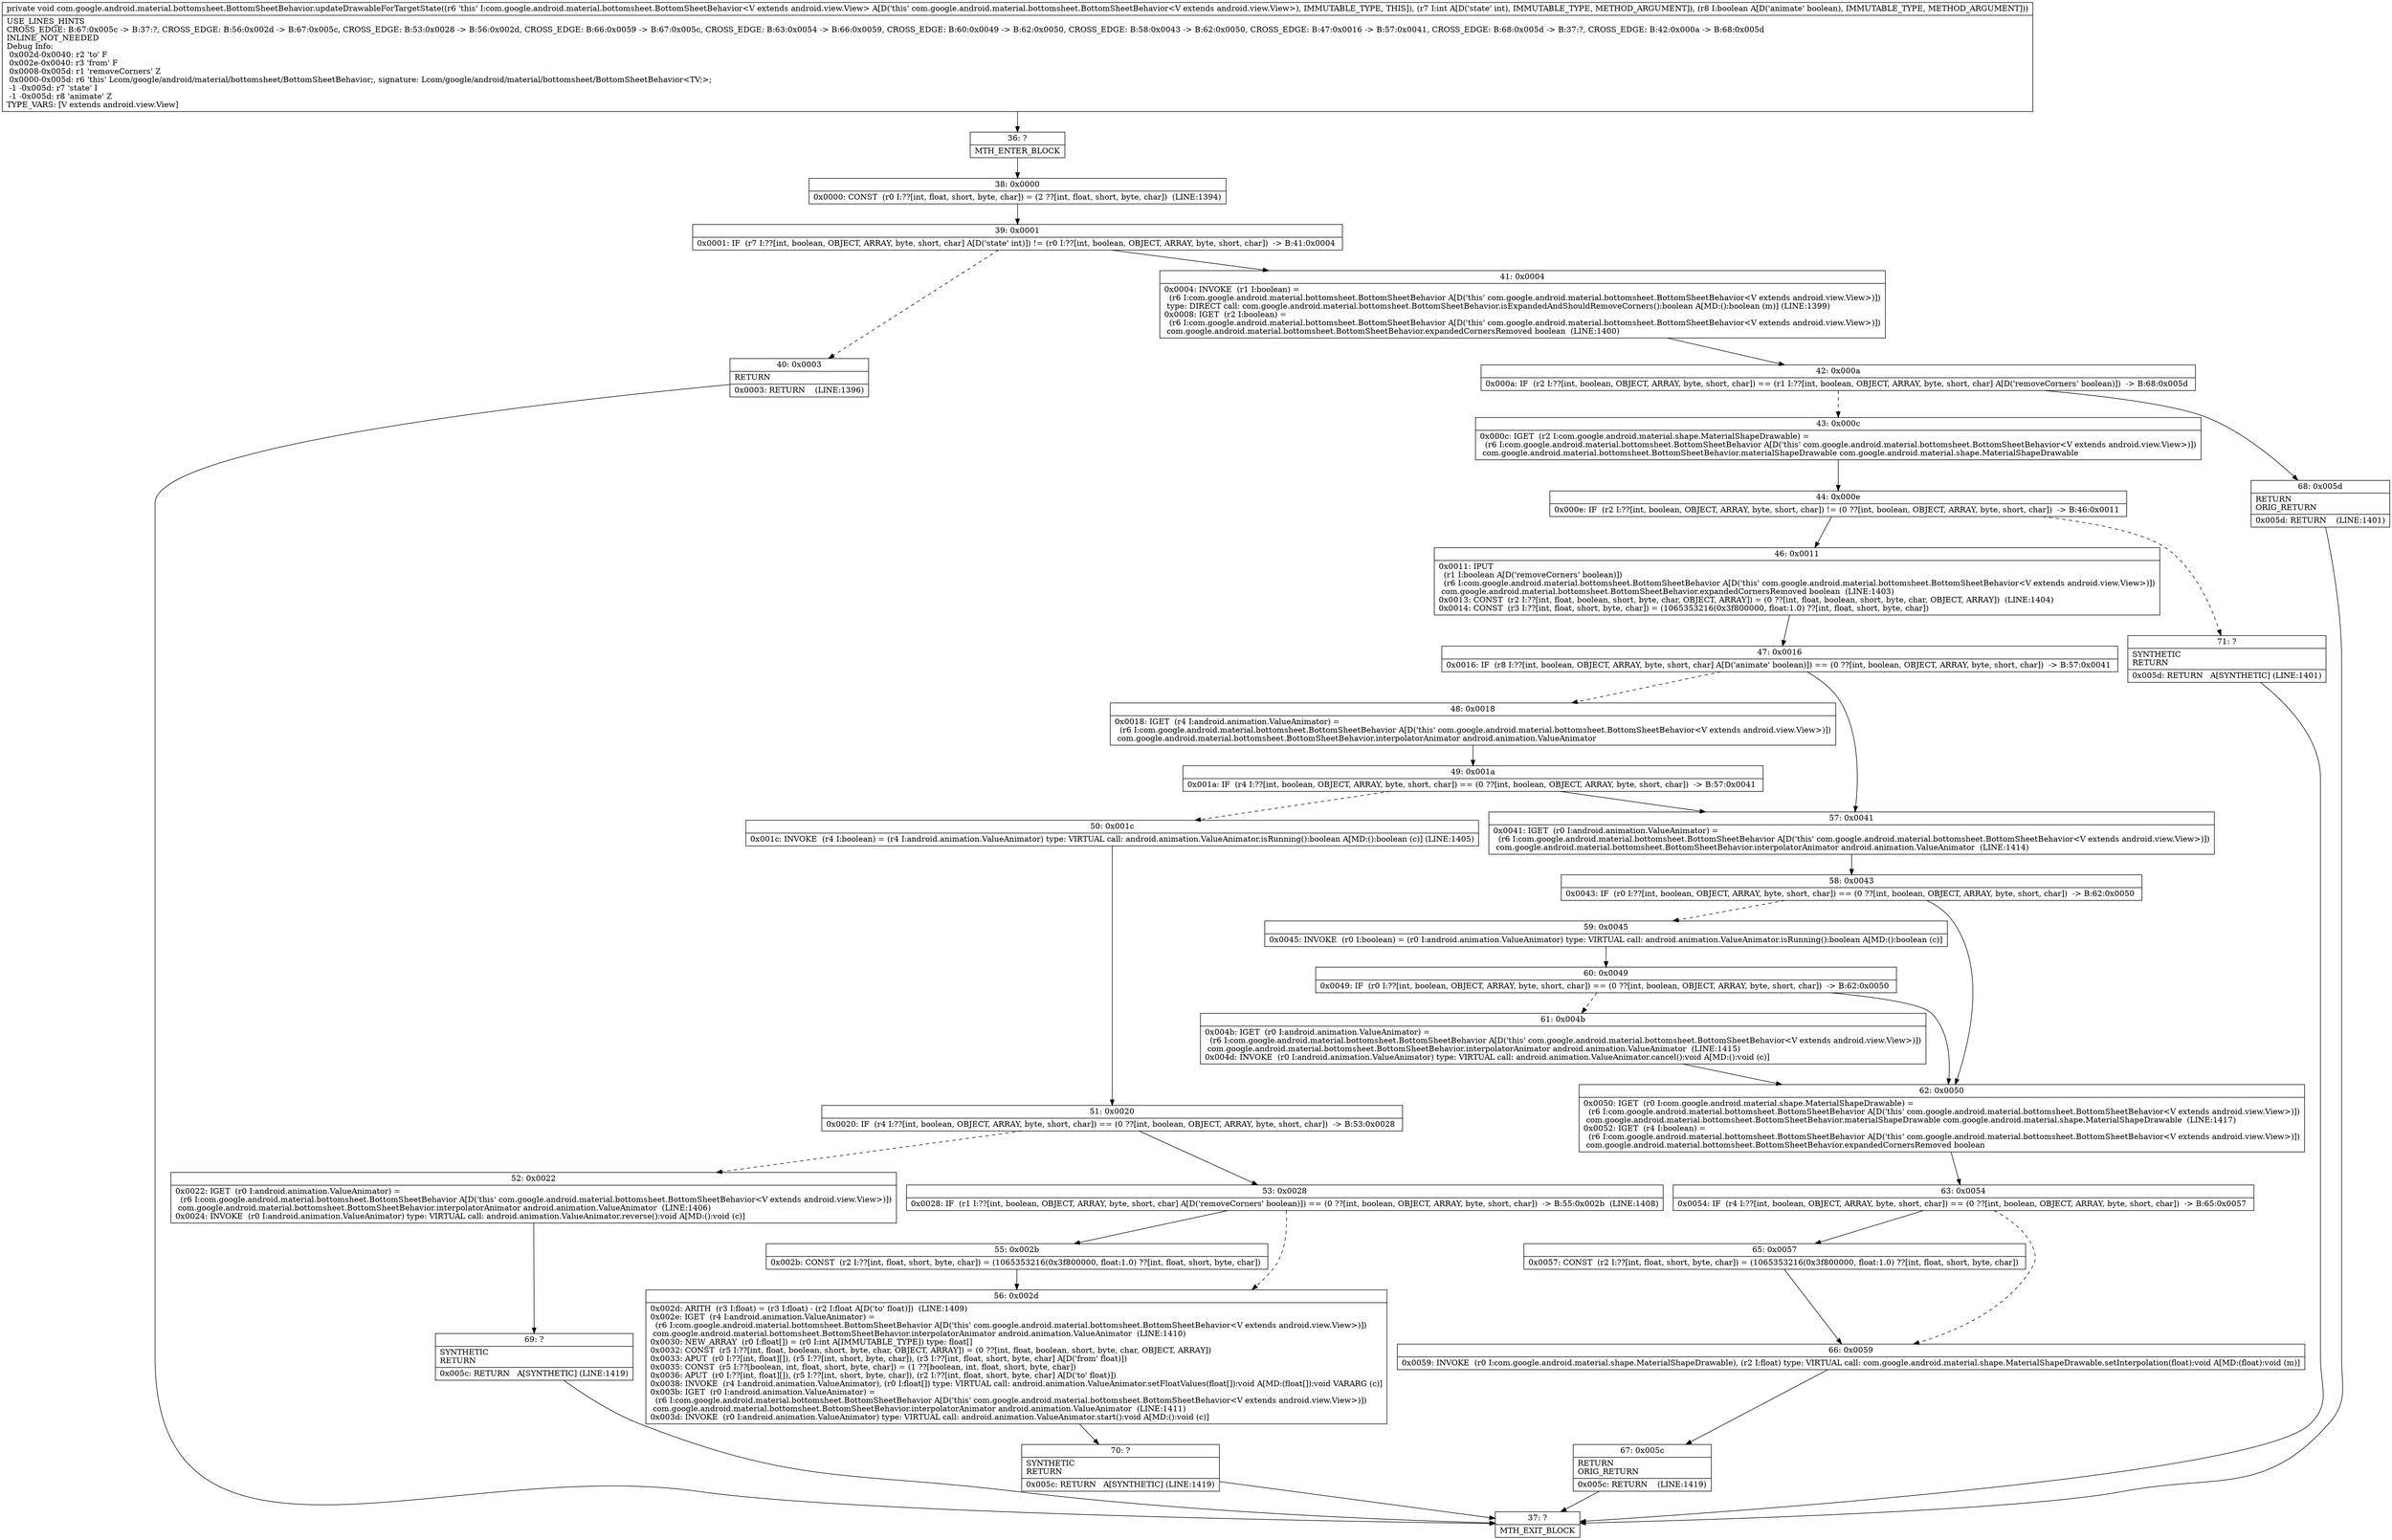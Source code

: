 digraph "CFG forcom.google.android.material.bottomsheet.BottomSheetBehavior.updateDrawableForTargetState(IZ)V" {
Node_36 [shape=record,label="{36\:\ ?|MTH_ENTER_BLOCK\l}"];
Node_38 [shape=record,label="{38\:\ 0x0000|0x0000: CONST  (r0 I:??[int, float, short, byte, char]) = (2 ??[int, float, short, byte, char])  (LINE:1394)\l}"];
Node_39 [shape=record,label="{39\:\ 0x0001|0x0001: IF  (r7 I:??[int, boolean, OBJECT, ARRAY, byte, short, char] A[D('state' int)]) != (r0 I:??[int, boolean, OBJECT, ARRAY, byte, short, char])  \-\> B:41:0x0004 \l}"];
Node_40 [shape=record,label="{40\:\ 0x0003|RETURN\l|0x0003: RETURN    (LINE:1396)\l}"];
Node_37 [shape=record,label="{37\:\ ?|MTH_EXIT_BLOCK\l}"];
Node_41 [shape=record,label="{41\:\ 0x0004|0x0004: INVOKE  (r1 I:boolean) = \l  (r6 I:com.google.android.material.bottomsheet.BottomSheetBehavior A[D('this' com.google.android.material.bottomsheet.BottomSheetBehavior\<V extends android.view.View\>)])\l type: DIRECT call: com.google.android.material.bottomsheet.BottomSheetBehavior.isExpandedAndShouldRemoveCorners():boolean A[MD:():boolean (m)] (LINE:1399)\l0x0008: IGET  (r2 I:boolean) = \l  (r6 I:com.google.android.material.bottomsheet.BottomSheetBehavior A[D('this' com.google.android.material.bottomsheet.BottomSheetBehavior\<V extends android.view.View\>)])\l com.google.android.material.bottomsheet.BottomSheetBehavior.expandedCornersRemoved boolean  (LINE:1400)\l}"];
Node_42 [shape=record,label="{42\:\ 0x000a|0x000a: IF  (r2 I:??[int, boolean, OBJECT, ARRAY, byte, short, char]) == (r1 I:??[int, boolean, OBJECT, ARRAY, byte, short, char] A[D('removeCorners' boolean)])  \-\> B:68:0x005d \l}"];
Node_43 [shape=record,label="{43\:\ 0x000c|0x000c: IGET  (r2 I:com.google.android.material.shape.MaterialShapeDrawable) = \l  (r6 I:com.google.android.material.bottomsheet.BottomSheetBehavior A[D('this' com.google.android.material.bottomsheet.BottomSheetBehavior\<V extends android.view.View\>)])\l com.google.android.material.bottomsheet.BottomSheetBehavior.materialShapeDrawable com.google.android.material.shape.MaterialShapeDrawable \l}"];
Node_44 [shape=record,label="{44\:\ 0x000e|0x000e: IF  (r2 I:??[int, boolean, OBJECT, ARRAY, byte, short, char]) != (0 ??[int, boolean, OBJECT, ARRAY, byte, short, char])  \-\> B:46:0x0011 \l}"];
Node_46 [shape=record,label="{46\:\ 0x0011|0x0011: IPUT  \l  (r1 I:boolean A[D('removeCorners' boolean)])\l  (r6 I:com.google.android.material.bottomsheet.BottomSheetBehavior A[D('this' com.google.android.material.bottomsheet.BottomSheetBehavior\<V extends android.view.View\>)])\l com.google.android.material.bottomsheet.BottomSheetBehavior.expandedCornersRemoved boolean  (LINE:1403)\l0x0013: CONST  (r2 I:??[int, float, boolean, short, byte, char, OBJECT, ARRAY]) = (0 ??[int, float, boolean, short, byte, char, OBJECT, ARRAY])  (LINE:1404)\l0x0014: CONST  (r3 I:??[int, float, short, byte, char]) = (1065353216(0x3f800000, float:1.0) ??[int, float, short, byte, char]) \l}"];
Node_47 [shape=record,label="{47\:\ 0x0016|0x0016: IF  (r8 I:??[int, boolean, OBJECT, ARRAY, byte, short, char] A[D('animate' boolean)]) == (0 ??[int, boolean, OBJECT, ARRAY, byte, short, char])  \-\> B:57:0x0041 \l}"];
Node_48 [shape=record,label="{48\:\ 0x0018|0x0018: IGET  (r4 I:android.animation.ValueAnimator) = \l  (r6 I:com.google.android.material.bottomsheet.BottomSheetBehavior A[D('this' com.google.android.material.bottomsheet.BottomSheetBehavior\<V extends android.view.View\>)])\l com.google.android.material.bottomsheet.BottomSheetBehavior.interpolatorAnimator android.animation.ValueAnimator \l}"];
Node_49 [shape=record,label="{49\:\ 0x001a|0x001a: IF  (r4 I:??[int, boolean, OBJECT, ARRAY, byte, short, char]) == (0 ??[int, boolean, OBJECT, ARRAY, byte, short, char])  \-\> B:57:0x0041 \l}"];
Node_50 [shape=record,label="{50\:\ 0x001c|0x001c: INVOKE  (r4 I:boolean) = (r4 I:android.animation.ValueAnimator) type: VIRTUAL call: android.animation.ValueAnimator.isRunning():boolean A[MD:():boolean (c)] (LINE:1405)\l}"];
Node_51 [shape=record,label="{51\:\ 0x0020|0x0020: IF  (r4 I:??[int, boolean, OBJECT, ARRAY, byte, short, char]) == (0 ??[int, boolean, OBJECT, ARRAY, byte, short, char])  \-\> B:53:0x0028 \l}"];
Node_52 [shape=record,label="{52\:\ 0x0022|0x0022: IGET  (r0 I:android.animation.ValueAnimator) = \l  (r6 I:com.google.android.material.bottomsheet.BottomSheetBehavior A[D('this' com.google.android.material.bottomsheet.BottomSheetBehavior\<V extends android.view.View\>)])\l com.google.android.material.bottomsheet.BottomSheetBehavior.interpolatorAnimator android.animation.ValueAnimator  (LINE:1406)\l0x0024: INVOKE  (r0 I:android.animation.ValueAnimator) type: VIRTUAL call: android.animation.ValueAnimator.reverse():void A[MD:():void (c)]\l}"];
Node_69 [shape=record,label="{69\:\ ?|SYNTHETIC\lRETURN\l|0x005c: RETURN   A[SYNTHETIC] (LINE:1419)\l}"];
Node_53 [shape=record,label="{53\:\ 0x0028|0x0028: IF  (r1 I:??[int, boolean, OBJECT, ARRAY, byte, short, char] A[D('removeCorners' boolean)]) == (0 ??[int, boolean, OBJECT, ARRAY, byte, short, char])  \-\> B:55:0x002b  (LINE:1408)\l}"];
Node_55 [shape=record,label="{55\:\ 0x002b|0x002b: CONST  (r2 I:??[int, float, short, byte, char]) = (1065353216(0x3f800000, float:1.0) ??[int, float, short, byte, char]) \l}"];
Node_56 [shape=record,label="{56\:\ 0x002d|0x002d: ARITH  (r3 I:float) = (r3 I:float) \- (r2 I:float A[D('to' float)])  (LINE:1409)\l0x002e: IGET  (r4 I:android.animation.ValueAnimator) = \l  (r6 I:com.google.android.material.bottomsheet.BottomSheetBehavior A[D('this' com.google.android.material.bottomsheet.BottomSheetBehavior\<V extends android.view.View\>)])\l com.google.android.material.bottomsheet.BottomSheetBehavior.interpolatorAnimator android.animation.ValueAnimator  (LINE:1410)\l0x0030: NEW_ARRAY  (r0 I:float[]) = (r0 I:int A[IMMUTABLE_TYPE]) type: float[] \l0x0032: CONST  (r5 I:??[int, float, boolean, short, byte, char, OBJECT, ARRAY]) = (0 ??[int, float, boolean, short, byte, char, OBJECT, ARRAY]) \l0x0033: APUT  (r0 I:??[int, float][]), (r5 I:??[int, short, byte, char]), (r3 I:??[int, float, short, byte, char] A[D('from' float)]) \l0x0035: CONST  (r5 I:??[boolean, int, float, short, byte, char]) = (1 ??[boolean, int, float, short, byte, char]) \l0x0036: APUT  (r0 I:??[int, float][]), (r5 I:??[int, short, byte, char]), (r2 I:??[int, float, short, byte, char] A[D('to' float)]) \l0x0038: INVOKE  (r4 I:android.animation.ValueAnimator), (r0 I:float[]) type: VIRTUAL call: android.animation.ValueAnimator.setFloatValues(float[]):void A[MD:(float[]):void VARARG (c)]\l0x003b: IGET  (r0 I:android.animation.ValueAnimator) = \l  (r6 I:com.google.android.material.bottomsheet.BottomSheetBehavior A[D('this' com.google.android.material.bottomsheet.BottomSheetBehavior\<V extends android.view.View\>)])\l com.google.android.material.bottomsheet.BottomSheetBehavior.interpolatorAnimator android.animation.ValueAnimator  (LINE:1411)\l0x003d: INVOKE  (r0 I:android.animation.ValueAnimator) type: VIRTUAL call: android.animation.ValueAnimator.start():void A[MD:():void (c)]\l}"];
Node_70 [shape=record,label="{70\:\ ?|SYNTHETIC\lRETURN\l|0x005c: RETURN   A[SYNTHETIC] (LINE:1419)\l}"];
Node_57 [shape=record,label="{57\:\ 0x0041|0x0041: IGET  (r0 I:android.animation.ValueAnimator) = \l  (r6 I:com.google.android.material.bottomsheet.BottomSheetBehavior A[D('this' com.google.android.material.bottomsheet.BottomSheetBehavior\<V extends android.view.View\>)])\l com.google.android.material.bottomsheet.BottomSheetBehavior.interpolatorAnimator android.animation.ValueAnimator  (LINE:1414)\l}"];
Node_58 [shape=record,label="{58\:\ 0x0043|0x0043: IF  (r0 I:??[int, boolean, OBJECT, ARRAY, byte, short, char]) == (0 ??[int, boolean, OBJECT, ARRAY, byte, short, char])  \-\> B:62:0x0050 \l}"];
Node_59 [shape=record,label="{59\:\ 0x0045|0x0045: INVOKE  (r0 I:boolean) = (r0 I:android.animation.ValueAnimator) type: VIRTUAL call: android.animation.ValueAnimator.isRunning():boolean A[MD:():boolean (c)]\l}"];
Node_60 [shape=record,label="{60\:\ 0x0049|0x0049: IF  (r0 I:??[int, boolean, OBJECT, ARRAY, byte, short, char]) == (0 ??[int, boolean, OBJECT, ARRAY, byte, short, char])  \-\> B:62:0x0050 \l}"];
Node_61 [shape=record,label="{61\:\ 0x004b|0x004b: IGET  (r0 I:android.animation.ValueAnimator) = \l  (r6 I:com.google.android.material.bottomsheet.BottomSheetBehavior A[D('this' com.google.android.material.bottomsheet.BottomSheetBehavior\<V extends android.view.View\>)])\l com.google.android.material.bottomsheet.BottomSheetBehavior.interpolatorAnimator android.animation.ValueAnimator  (LINE:1415)\l0x004d: INVOKE  (r0 I:android.animation.ValueAnimator) type: VIRTUAL call: android.animation.ValueAnimator.cancel():void A[MD:():void (c)]\l}"];
Node_62 [shape=record,label="{62\:\ 0x0050|0x0050: IGET  (r0 I:com.google.android.material.shape.MaterialShapeDrawable) = \l  (r6 I:com.google.android.material.bottomsheet.BottomSheetBehavior A[D('this' com.google.android.material.bottomsheet.BottomSheetBehavior\<V extends android.view.View\>)])\l com.google.android.material.bottomsheet.BottomSheetBehavior.materialShapeDrawable com.google.android.material.shape.MaterialShapeDrawable  (LINE:1417)\l0x0052: IGET  (r4 I:boolean) = \l  (r6 I:com.google.android.material.bottomsheet.BottomSheetBehavior A[D('this' com.google.android.material.bottomsheet.BottomSheetBehavior\<V extends android.view.View\>)])\l com.google.android.material.bottomsheet.BottomSheetBehavior.expandedCornersRemoved boolean \l}"];
Node_63 [shape=record,label="{63\:\ 0x0054|0x0054: IF  (r4 I:??[int, boolean, OBJECT, ARRAY, byte, short, char]) == (0 ??[int, boolean, OBJECT, ARRAY, byte, short, char])  \-\> B:65:0x0057 \l}"];
Node_65 [shape=record,label="{65\:\ 0x0057|0x0057: CONST  (r2 I:??[int, float, short, byte, char]) = (1065353216(0x3f800000, float:1.0) ??[int, float, short, byte, char]) \l}"];
Node_66 [shape=record,label="{66\:\ 0x0059|0x0059: INVOKE  (r0 I:com.google.android.material.shape.MaterialShapeDrawable), (r2 I:float) type: VIRTUAL call: com.google.android.material.shape.MaterialShapeDrawable.setInterpolation(float):void A[MD:(float):void (m)]\l}"];
Node_67 [shape=record,label="{67\:\ 0x005c|RETURN\lORIG_RETURN\l|0x005c: RETURN    (LINE:1419)\l}"];
Node_71 [shape=record,label="{71\:\ ?|SYNTHETIC\lRETURN\l|0x005d: RETURN   A[SYNTHETIC] (LINE:1401)\l}"];
Node_68 [shape=record,label="{68\:\ 0x005d|RETURN\lORIG_RETURN\l|0x005d: RETURN    (LINE:1401)\l}"];
MethodNode[shape=record,label="{private void com.google.android.material.bottomsheet.BottomSheetBehavior.updateDrawableForTargetState((r6 'this' I:com.google.android.material.bottomsheet.BottomSheetBehavior\<V extends android.view.View\> A[D('this' com.google.android.material.bottomsheet.BottomSheetBehavior\<V extends android.view.View\>), IMMUTABLE_TYPE, THIS]), (r7 I:int A[D('state' int), IMMUTABLE_TYPE, METHOD_ARGUMENT]), (r8 I:boolean A[D('animate' boolean), IMMUTABLE_TYPE, METHOD_ARGUMENT]))  | USE_LINES_HINTS\lCROSS_EDGE: B:67:0x005c \-\> B:37:?, CROSS_EDGE: B:56:0x002d \-\> B:67:0x005c, CROSS_EDGE: B:53:0x0028 \-\> B:56:0x002d, CROSS_EDGE: B:66:0x0059 \-\> B:67:0x005c, CROSS_EDGE: B:63:0x0054 \-\> B:66:0x0059, CROSS_EDGE: B:60:0x0049 \-\> B:62:0x0050, CROSS_EDGE: B:58:0x0043 \-\> B:62:0x0050, CROSS_EDGE: B:47:0x0016 \-\> B:57:0x0041, CROSS_EDGE: B:68:0x005d \-\> B:37:?, CROSS_EDGE: B:42:0x000a \-\> B:68:0x005d\lINLINE_NOT_NEEDED\lDebug Info:\l  0x002d\-0x0040: r2 'to' F\l  0x002e\-0x0040: r3 'from' F\l  0x0008\-0x005d: r1 'removeCorners' Z\l  0x0000\-0x005d: r6 'this' Lcom\/google\/android\/material\/bottomsheet\/BottomSheetBehavior;, signature: Lcom\/google\/android\/material\/bottomsheet\/BottomSheetBehavior\<TV;\>;\l  \-1 \-0x005d: r7 'state' I\l  \-1 \-0x005d: r8 'animate' Z\lTYPE_VARS: [V extends android.view.View]\l}"];
MethodNode -> Node_36;Node_36 -> Node_38;
Node_38 -> Node_39;
Node_39 -> Node_40[style=dashed];
Node_39 -> Node_41;
Node_40 -> Node_37;
Node_41 -> Node_42;
Node_42 -> Node_43[style=dashed];
Node_42 -> Node_68;
Node_43 -> Node_44;
Node_44 -> Node_46;
Node_44 -> Node_71[style=dashed];
Node_46 -> Node_47;
Node_47 -> Node_48[style=dashed];
Node_47 -> Node_57;
Node_48 -> Node_49;
Node_49 -> Node_50[style=dashed];
Node_49 -> Node_57;
Node_50 -> Node_51;
Node_51 -> Node_52[style=dashed];
Node_51 -> Node_53;
Node_52 -> Node_69;
Node_69 -> Node_37;
Node_53 -> Node_55;
Node_53 -> Node_56[style=dashed];
Node_55 -> Node_56;
Node_56 -> Node_70;
Node_70 -> Node_37;
Node_57 -> Node_58;
Node_58 -> Node_59[style=dashed];
Node_58 -> Node_62;
Node_59 -> Node_60;
Node_60 -> Node_61[style=dashed];
Node_60 -> Node_62;
Node_61 -> Node_62;
Node_62 -> Node_63;
Node_63 -> Node_65;
Node_63 -> Node_66[style=dashed];
Node_65 -> Node_66;
Node_66 -> Node_67;
Node_67 -> Node_37;
Node_71 -> Node_37;
Node_68 -> Node_37;
}

